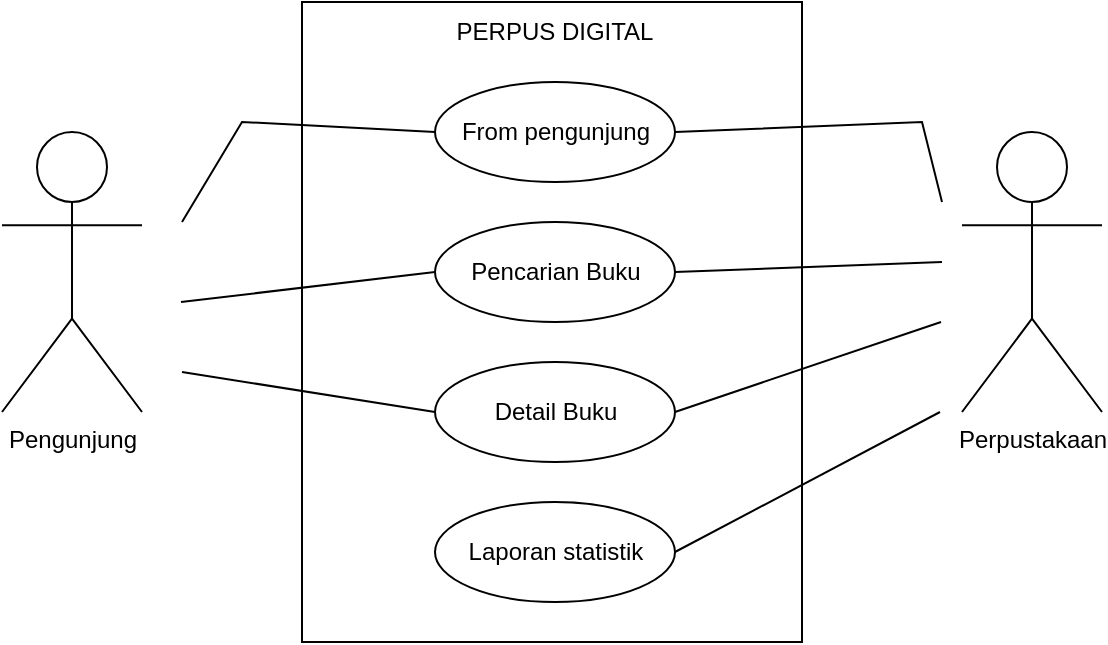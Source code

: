<mxfile version="23.1.1" type="github">
  <diagram name="Page-1" id="p-GbRIj7qv8hGRLoSoub">
    <mxGraphModel dx="745" dy="308" grid="1" gridSize="10" guides="1" tooltips="1" connect="1" arrows="1" fold="1" page="1" pageScale="1" pageWidth="827" pageHeight="1169" math="0" shadow="0">
      <root>
        <mxCell id="0" />
        <mxCell id="1" parent="0" />
        <mxCell id="gZCcsd0ebzGauQBMV-lC-2" value="" style="rounded=0;whiteSpace=wrap;html=1;" vertex="1" parent="1">
          <mxGeometry x="220" y="50" width="250" height="320" as="geometry" />
        </mxCell>
        <mxCell id="gZCcsd0ebzGauQBMV-lC-3" value="PERPUS DIGITAL" style="text;html=1;strokeColor=none;fillColor=none;align=center;verticalAlign=middle;whiteSpace=wrap;rounded=0;" vertex="1" parent="1">
          <mxGeometry x="279" y="50" width="135" height="30" as="geometry" />
        </mxCell>
        <mxCell id="gZCcsd0ebzGauQBMV-lC-4" value="" style="ellipse;whiteSpace=wrap;html=1;" vertex="1" parent="1">
          <mxGeometry x="286.5" y="90" width="120" height="50" as="geometry" />
        </mxCell>
        <mxCell id="gZCcsd0ebzGauQBMV-lC-5" value="" style="ellipse;whiteSpace=wrap;html=1;" vertex="1" parent="1">
          <mxGeometry x="286.5" y="160" width="120" height="50" as="geometry" />
        </mxCell>
        <mxCell id="gZCcsd0ebzGauQBMV-lC-6" value="" style="ellipse;whiteSpace=wrap;html=1;" vertex="1" parent="1">
          <mxGeometry x="286.5" y="230" width="120" height="50" as="geometry" />
        </mxCell>
        <mxCell id="gZCcsd0ebzGauQBMV-lC-7" value="" style="ellipse;whiteSpace=wrap;html=1;" vertex="1" parent="1">
          <mxGeometry x="286.5" y="300" width="120" height="50" as="geometry" />
        </mxCell>
        <mxCell id="gZCcsd0ebzGauQBMV-lC-8" value="From pengunjung" style="text;html=1;strokeColor=none;fillColor=none;align=center;verticalAlign=middle;whiteSpace=wrap;rounded=0;" vertex="1" parent="1">
          <mxGeometry x="291.5" y="100" width="110" height="30" as="geometry" />
        </mxCell>
        <mxCell id="gZCcsd0ebzGauQBMV-lC-9" value="Pencarian Buku" style="text;html=1;strokeColor=none;fillColor=none;align=center;verticalAlign=middle;whiteSpace=wrap;rounded=0;" vertex="1" parent="1">
          <mxGeometry x="291.5" y="170" width="110" height="30" as="geometry" />
        </mxCell>
        <mxCell id="gZCcsd0ebzGauQBMV-lC-10" value="Detail Buku" style="text;html=1;strokeColor=none;fillColor=none;align=center;verticalAlign=middle;whiteSpace=wrap;rounded=0;" vertex="1" parent="1">
          <mxGeometry x="291.5" y="240" width="110" height="30" as="geometry" />
        </mxCell>
        <mxCell id="gZCcsd0ebzGauQBMV-lC-11" value="Laporan statistik" style="text;html=1;strokeColor=none;fillColor=none;align=center;verticalAlign=middle;whiteSpace=wrap;rounded=0;" vertex="1" parent="1">
          <mxGeometry x="291.5" y="310" width="110" height="30" as="geometry" />
        </mxCell>
        <mxCell id="gZCcsd0ebzGauQBMV-lC-12" value="Pengunjung" style="shape=umlActor;verticalLabelPosition=bottom;verticalAlign=top;html=1;outlineConnect=0;" vertex="1" parent="1">
          <mxGeometry x="70" y="115" width="70" height="140" as="geometry" />
        </mxCell>
        <mxCell id="gZCcsd0ebzGauQBMV-lC-20" value="" style="endArrow=none;html=1;rounded=0;entryX=0;entryY=0.5;entryDx=0;entryDy=0;" edge="1" parent="1" target="gZCcsd0ebzGauQBMV-lC-4">
          <mxGeometry width="50" height="50" relative="1" as="geometry">
            <mxPoint x="160" y="160" as="sourcePoint" />
            <mxPoint x="180" y="120" as="targetPoint" />
            <Array as="points">
              <mxPoint x="190" y="110" />
            </Array>
          </mxGeometry>
        </mxCell>
        <mxCell id="gZCcsd0ebzGauQBMV-lC-24" value="" style="endArrow=none;html=1;rounded=0;entryX=0;entryY=0.5;entryDx=0;entryDy=0;" edge="1" parent="1" target="gZCcsd0ebzGauQBMV-lC-5">
          <mxGeometry width="50" height="50" relative="1" as="geometry">
            <mxPoint x="159.5" y="200" as="sourcePoint" />
            <mxPoint x="286.5" y="155" as="targetPoint" />
            <Array as="points" />
          </mxGeometry>
        </mxCell>
        <mxCell id="gZCcsd0ebzGauQBMV-lC-26" value="" style="endArrow=none;html=1;rounded=0;entryX=0;entryY=0.5;entryDx=0;entryDy=0;" edge="1" parent="1" target="gZCcsd0ebzGauQBMV-lC-6">
          <mxGeometry width="50" height="50" relative="1" as="geometry">
            <mxPoint x="160" y="235" as="sourcePoint" />
            <mxPoint x="210" y="185" as="targetPoint" />
          </mxGeometry>
        </mxCell>
        <mxCell id="gZCcsd0ebzGauQBMV-lC-30" value="Perpustakaan" style="shape=umlActor;verticalLabelPosition=bottom;verticalAlign=top;html=1;outlineConnect=0;" vertex="1" parent="1">
          <mxGeometry x="550" y="115" width="70" height="140" as="geometry" />
        </mxCell>
        <mxCell id="gZCcsd0ebzGauQBMV-lC-31" value="" style="endArrow=none;html=1;rounded=0;exitX=1;exitY=0.5;exitDx=0;exitDy=0;" edge="1" parent="1" source="gZCcsd0ebzGauQBMV-lC-4">
          <mxGeometry width="50" height="50" relative="1" as="geometry">
            <mxPoint x="490" y="190" as="sourcePoint" />
            <mxPoint x="540" y="150" as="targetPoint" />
            <Array as="points">
              <mxPoint x="530" y="110" />
            </Array>
          </mxGeometry>
        </mxCell>
        <mxCell id="gZCcsd0ebzGauQBMV-lC-32" value="" style="endArrow=none;html=1;rounded=0;exitX=1;exitY=0.5;exitDx=0;exitDy=0;" edge="1" parent="1" source="gZCcsd0ebzGauQBMV-lC-5">
          <mxGeometry width="50" height="50" relative="1" as="geometry">
            <mxPoint x="490" y="230" as="sourcePoint" />
            <mxPoint x="540" y="180" as="targetPoint" />
          </mxGeometry>
        </mxCell>
        <mxCell id="gZCcsd0ebzGauQBMV-lC-33" value="" style="endArrow=none;html=1;rounded=0;exitX=1;exitY=0.5;exitDx=0;exitDy=0;" edge="1" parent="1" source="gZCcsd0ebzGauQBMV-lC-6">
          <mxGeometry width="50" height="50" relative="1" as="geometry">
            <mxPoint x="406.5" y="215" as="sourcePoint" />
            <mxPoint x="539.5" y="210" as="targetPoint" />
          </mxGeometry>
        </mxCell>
        <mxCell id="gZCcsd0ebzGauQBMV-lC-34" value="" style="endArrow=none;html=1;rounded=0;exitX=1;exitY=0.5;exitDx=0;exitDy=0;" edge="1" parent="1" source="gZCcsd0ebzGauQBMV-lC-7">
          <mxGeometry width="50" height="50" relative="1" as="geometry">
            <mxPoint x="410" y="320" as="sourcePoint" />
            <mxPoint x="539" y="255" as="targetPoint" />
          </mxGeometry>
        </mxCell>
      </root>
    </mxGraphModel>
  </diagram>
</mxfile>
